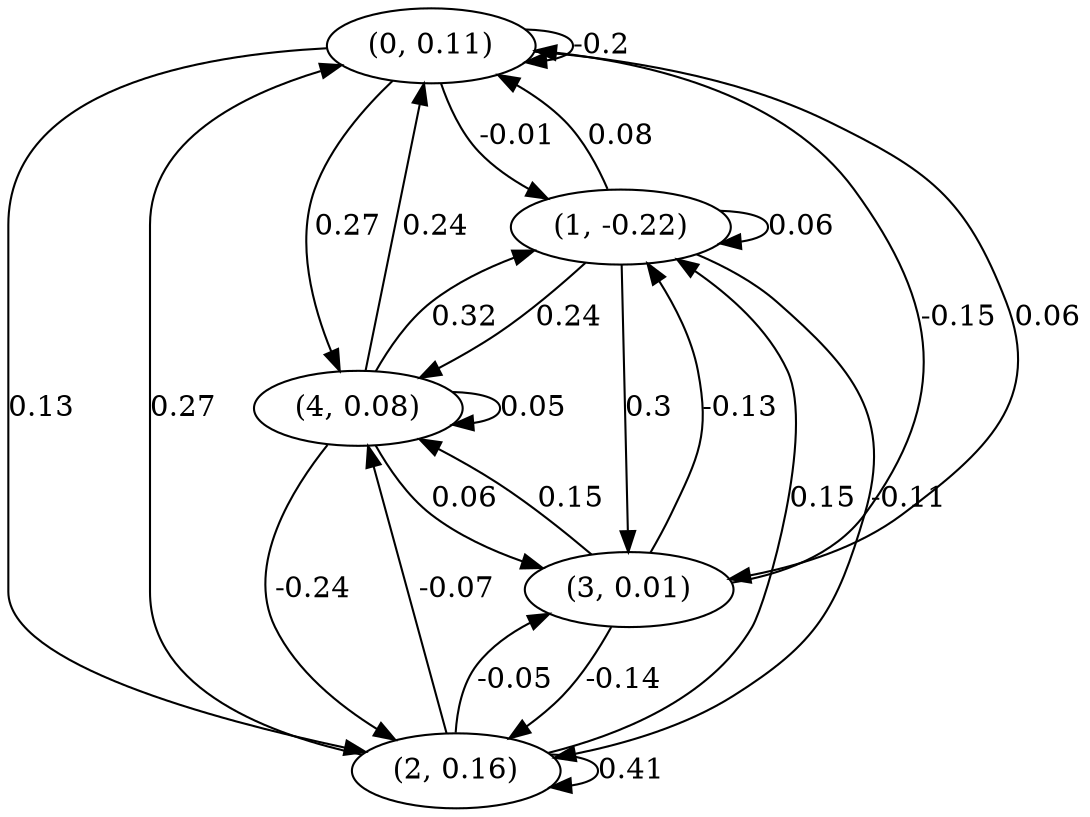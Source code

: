 digraph {
    0 [ label = "(0, 0.11)" ]
    1 [ label = "(1, -0.22)" ]
    2 [ label = "(2, 0.16)" ]
    3 [ label = "(3, 0.01)" ]
    4 [ label = "(4, 0.08)" ]
    0 -> 0 [ label = "-0.2" ]
    1 -> 1 [ label = "0.06" ]
    2 -> 2 [ label = "0.41" ]
    4 -> 4 [ label = "0.05" ]
    1 -> 0 [ label = "0.08" ]
    2 -> 0 [ label = "0.27" ]
    3 -> 0 [ label = "-0.15" ]
    4 -> 0 [ label = "0.24" ]
    0 -> 1 [ label = "-0.01" ]
    2 -> 1 [ label = "0.15" ]
    3 -> 1 [ label = "-0.13" ]
    4 -> 1 [ label = "0.32" ]
    0 -> 2 [ label = "0.13" ]
    1 -> 2 [ label = "-0.11" ]
    3 -> 2 [ label = "-0.14" ]
    4 -> 2 [ label = "-0.24" ]
    0 -> 3 [ label = "0.06" ]
    1 -> 3 [ label = "0.3" ]
    2 -> 3 [ label = "-0.05" ]
    4 -> 3 [ label = "0.06" ]
    0 -> 4 [ label = "0.27" ]
    1 -> 4 [ label = "0.24" ]
    2 -> 4 [ label = "-0.07" ]
    3 -> 4 [ label = "0.15" ]
}

